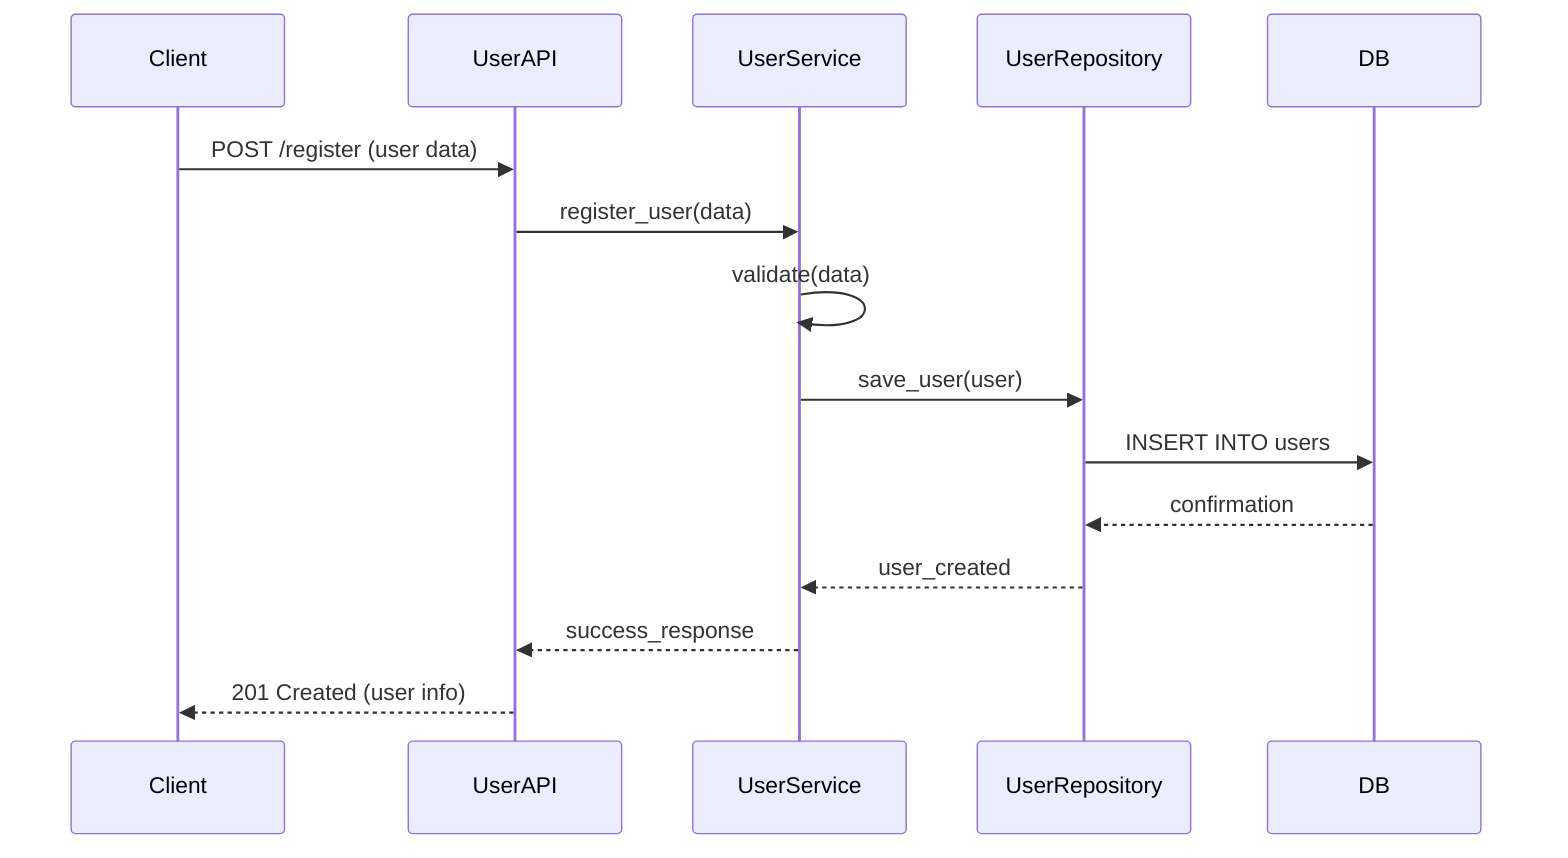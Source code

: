 sequenceDiagram
    participant Client
    participant API as UserAPI
    participant Logic as UserService
    participant Repo as UserRepository
    participant DB

    Client->>API: POST /register (user data)
    API->>Logic: register_user(data)
    Logic->>Logic: validate(data)
    Logic->>Repo: save_user(user)
    Repo->>DB: INSERT INTO users
    DB-->>Repo: confirmation
    Repo-->>Logic: user_created
    Logic-->>API: success_response
    API-->>Client: 201 Created (user info)